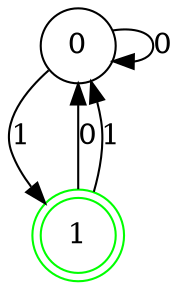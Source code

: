 digraph {
	node [color=black shape=circle]
	0
	node [color=green shape=doublecircle]
	1
	0 -> 0 [label=0]
	0 -> 1 [label=1]
	1 -> 0 [label=0]
	1 -> 0 [label=1]
}
